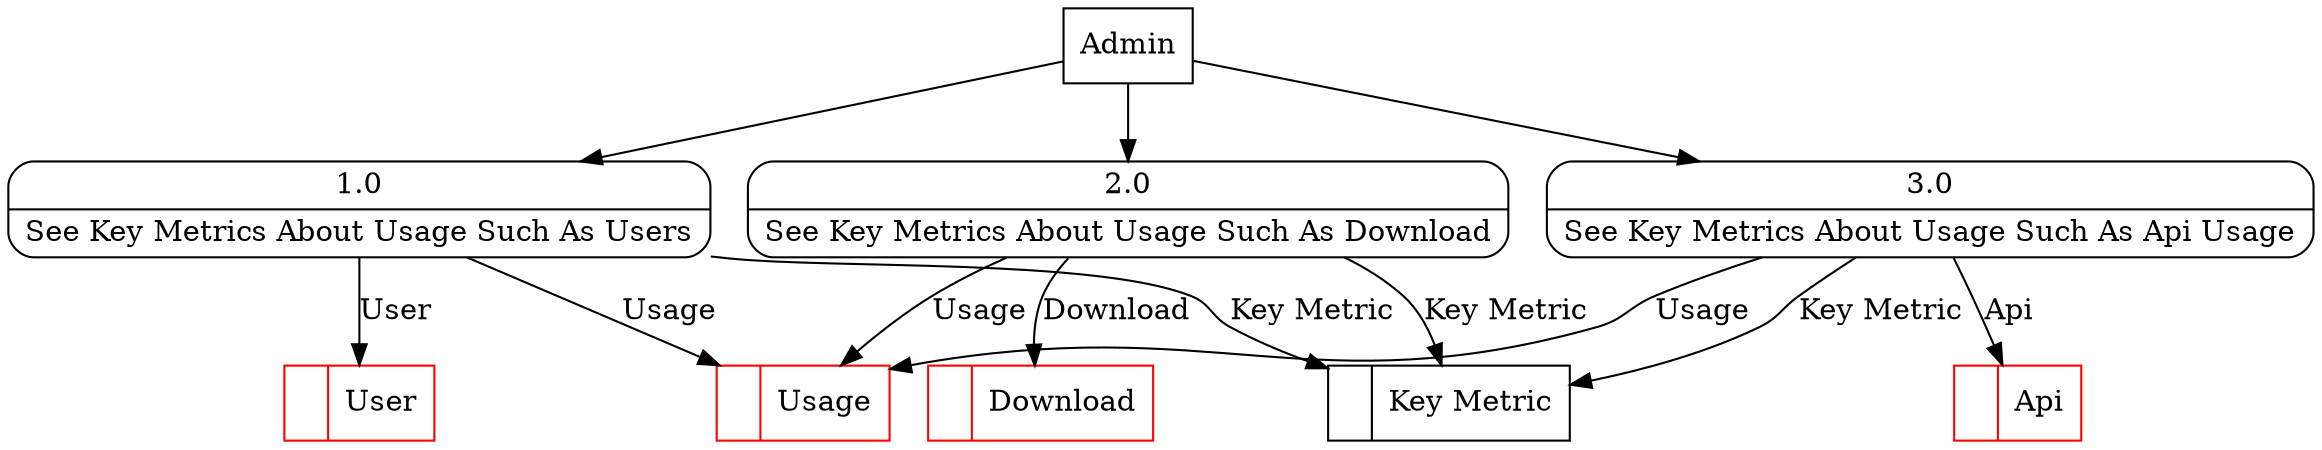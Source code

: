 digraph dfd2{ 
node[shape=record]
200 [label="<f0>  |<f1> Usage " color=red];
201 [label="<f0>  |<f1> Key Metric " ];
202 [label="<f0>  |<f1> User " color=red];
203 [label="<f0>  |<f1> Download " color=red];
204 [label="<f0>  |<f1> Api " color=red];
205 [label="Admin" shape=box];
206 [label="{<f0> 1.0|<f1> See Key Metrics About Usage Such As Users }" shape=Mrecord];
207 [label="{<f0> 2.0|<f1> See Key Metrics About Usage Such As Download }" shape=Mrecord];
208 [label="{<f0> 3.0|<f1> See Key Metrics About Usage Such As Api Usage }" shape=Mrecord];
205 -> 206
205 -> 207
205 -> 208
206 -> 201 [label="Key Metric"]
206 -> 200 [label="Usage"]
206 -> 202 [label="User"]
207 -> 203 [label="Download"]
207 -> 201 [label="Key Metric"]
207 -> 200 [label="Usage"]
208 -> 201 [label="Key Metric"]
208 -> 200 [label="Usage"]
208 -> 204 [label="Api"]
}